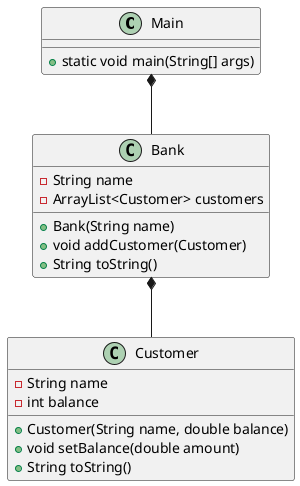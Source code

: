 @startuml
class Main{
 + static void main(String[] args)
}

class Bank{
 - String name
 - ArrayList<Customer> customers
 + Bank(String name)
 + void addCustomer(Customer)
 + String toString()
}

class Customer{
 - String name
 - int balance
 + Customer(String name, double balance)
 + void setBalance(double amount)
 + String toString()

}



Main *-- Bank
Bank *-- Customer

@enduml